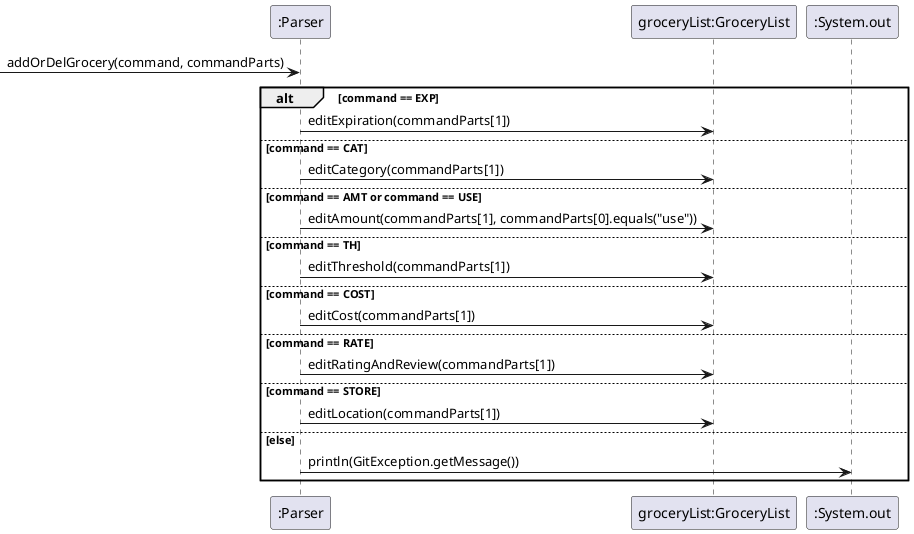 @startuml

participant ":Parser" as p
participant "groceryList:GroceryList" as gl
participant ":System.out" as sys

 -> p : addOrDelGrocery(command, commandParts)

 alt command == EXP
    p -> gl : editExpiration(commandParts[1])
 else command == CAT
    p -> gl : editCategory(commandParts[1])
 else command == AMT or command == USE
    p -> gl : editAmount(commandParts[1], commandParts[0].equals("use"))

 else command == TH
    p -> gl : editThreshold(commandParts[1])
 else command == COST
    p -> gl : editCost(commandParts[1])
 else command == RATE
    p -> gl : editRatingAndReview(commandParts[1])
 else command == STORE
    p -> gl : editLocation(commandParts[1])
 else else
    p -> sys : println(GitException.getMessage())
 end

@enduml